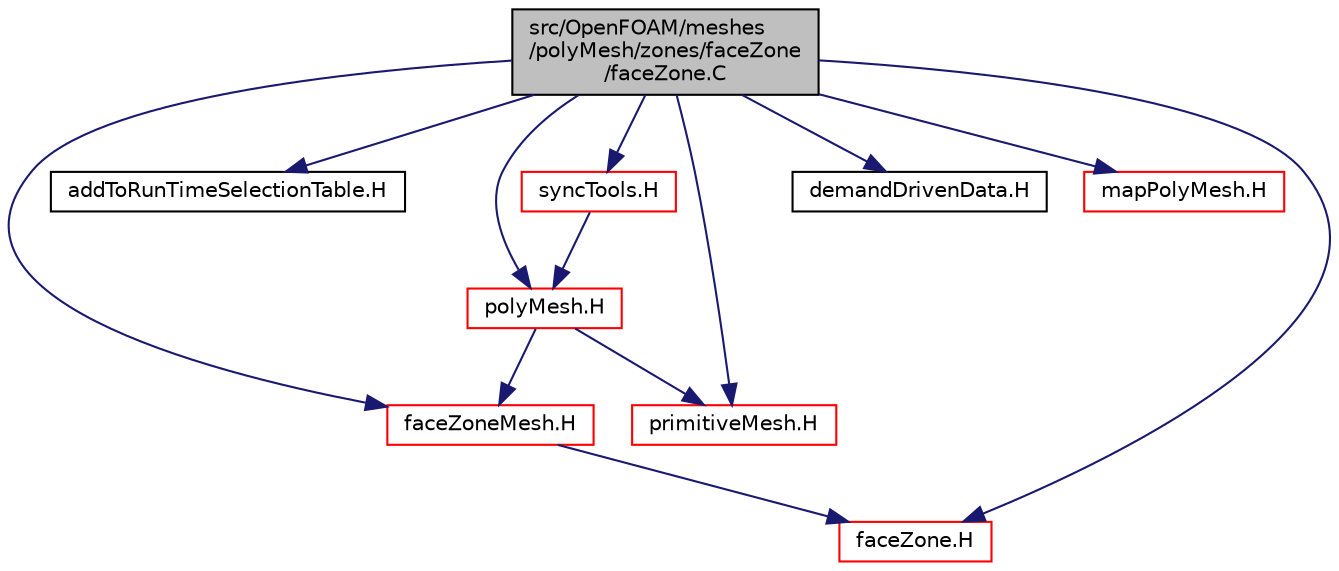 digraph "src/OpenFOAM/meshes/polyMesh/zones/faceZone/faceZone.C"
{
  bgcolor="transparent";
  edge [fontname="Helvetica",fontsize="10",labelfontname="Helvetica",labelfontsize="10"];
  node [fontname="Helvetica",fontsize="10",shape=record];
  Node1 [label="src/OpenFOAM/meshes\l/polyMesh/zones/faceZone\l/faceZone.C",height=0.2,width=0.4,color="black", fillcolor="grey75", style="filled", fontcolor="black"];
  Node1 -> Node2 [color="midnightblue",fontsize="10",style="solid",fontname="Helvetica"];
  Node2 [label="faceZone.H",height=0.2,width=0.4,color="red",URL="$a08855.html"];
  Node1 -> Node3 [color="midnightblue",fontsize="10",style="solid",fontname="Helvetica"];
  Node3 [label="addToRunTimeSelectionTable.H",height=0.2,width=0.4,color="black",URL="$a08004.html",tooltip="Macros for easy insertion into run-time selection tables. "];
  Node1 -> Node4 [color="midnightblue",fontsize="10",style="solid",fontname="Helvetica"];
  Node4 [label="faceZoneMesh.H",height=0.2,width=0.4,color="red",URL="$a08867.html",tooltip="Foam::faceZoneMesh. "];
  Node4 -> Node2 [color="midnightblue",fontsize="10",style="solid",fontname="Helvetica"];
  Node1 -> Node5 [color="midnightblue",fontsize="10",style="solid",fontname="Helvetica"];
  Node5 [label="polyMesh.H",height=0.2,width=0.4,color="red",URL="$a08802.html"];
  Node5 -> Node6 [color="midnightblue",fontsize="10",style="solid",fontname="Helvetica"];
  Node6 [label="primitiveMesh.H",height=0.2,width=0.4,color="red",URL="$a08886.html"];
  Node5 -> Node4 [color="midnightblue",fontsize="10",style="solid",fontname="Helvetica"];
  Node1 -> Node6 [color="midnightblue",fontsize="10",style="solid",fontname="Helvetica"];
  Node1 -> Node7 [color="midnightblue",fontsize="10",style="solid",fontname="Helvetica"];
  Node7 [label="demandDrivenData.H",height=0.2,width=0.4,color="black",URL="$a08371.html",tooltip="Template functions to aid in the implementation of demand driven data. "];
  Node1 -> Node8 [color="midnightblue",fontsize="10",style="solid",fontname="Helvetica"];
  Node8 [label="mapPolyMesh.H",height=0.2,width=0.4,color="red",URL="$a08791.html"];
  Node1 -> Node9 [color="midnightblue",fontsize="10",style="solid",fontname="Helvetica"];
  Node9 [label="syncTools.H",height=0.2,width=0.4,color="red",URL="$a08848.html"];
  Node9 -> Node5 [color="midnightblue",fontsize="10",style="solid",fontname="Helvetica"];
}
